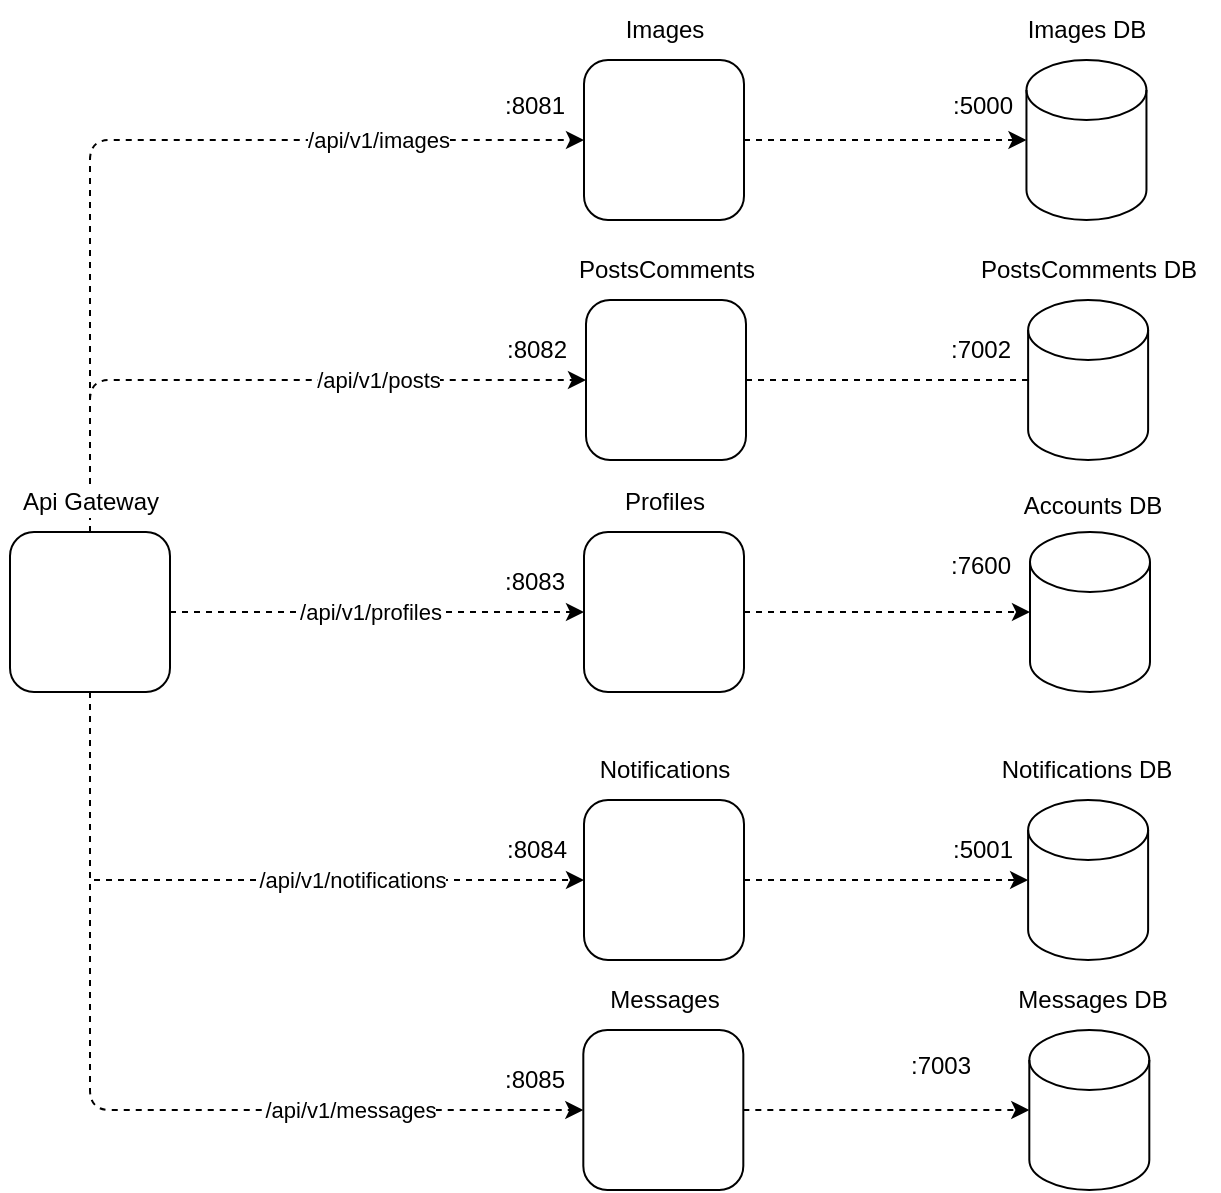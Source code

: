<mxfile version="23.1.8" type="device">
  <diagram name="Page-1" id="Ttw_aE6rqvcBwnKLxW0r">
    <mxGraphModel dx="1232" dy="1103" grid="1" gridSize="10" guides="1" tooltips="1" connect="1" arrows="1" fold="1" page="1" pageScale="1" pageWidth="850" pageHeight="1100" background="none" math="0" shadow="0">
      <root>
        <mxCell id="0" />
        <mxCell id="1" parent="0" />
        <mxCell id="OAyemQKHWFvuIIcFraut-11" value="Messages" style="text;html=1;align=center;verticalAlign=middle;resizable=0;points=[];autosize=1;strokeColor=none;fillColor=none;rounded=1;" parent="1" vertex="1">
          <mxGeometry x="296.8" y="495" width="80" height="30" as="geometry" />
        </mxCell>
        <mxCell id="idN_Pmo93XtqGvBL-N7H-6" value="" style="group;rounded=1;" parent="1" vertex="1" connectable="0">
          <mxGeometry x="297" y="276" width="80" height="80" as="geometry" />
        </mxCell>
        <mxCell id="idN_Pmo93XtqGvBL-N7H-7" value="" style="whiteSpace=wrap;html=1;aspect=fixed;rounded=1;" parent="idN_Pmo93XtqGvBL-N7H-6" vertex="1">
          <mxGeometry width="80" height="80" as="geometry" />
        </mxCell>
        <mxCell id="idN_Pmo93XtqGvBL-N7H-8" value="" style="shape=image;verticalLabelPosition=bottom;labelBackgroundColor=default;verticalAlign=top;aspect=fixed;imageAspect=0;image=https://dz2cdn1.dzone.com/storage/temp/12434118-spring-boot-logo.png;rounded=1;" parent="idN_Pmo93XtqGvBL-N7H-6" vertex="1">
          <mxGeometry x="8" y="10.39" width="66" height="59.22" as="geometry" />
        </mxCell>
        <mxCell id="wCPlmdOPVkwyaepSKfXg-5" style="edgeStyle=orthogonalEdgeStyle;rounded=1;orthogonalLoop=1;jettySize=auto;html=1;exitX=0.5;exitY=0;exitDx=0;exitDy=0;entryX=0;entryY=0.5;entryDx=0;entryDy=0;dashed=1;" parent="1" source="idN_Pmo93XtqGvBL-N7H-2" target="wCPlmdOPVkwyaepSKfXg-2" edge="1">
          <mxGeometry relative="1" as="geometry" />
        </mxCell>
        <mxCell id="wCPlmdOPVkwyaepSKfXg-6" value="/api/v1/images" style="edgeLabel;html=1;align=center;verticalAlign=middle;resizable=0;points=[];rounded=1;" parent="wCPlmdOPVkwyaepSKfXg-5" vertex="1" connectable="0">
          <mxGeometry x="0.534" y="1" relative="1" as="geometry">
            <mxPoint y="1" as="offset" />
          </mxGeometry>
        </mxCell>
        <mxCell id="OAyemQKHWFvuIIcFraut-35" style="edgeStyle=orthogonalEdgeStyle;rounded=1;orthogonalLoop=1;jettySize=auto;html=1;entryX=0;entryY=0.5;entryDx=0;entryDy=0;dashed=1;" parent="1" source="idN_Pmo93XtqGvBL-N7H-2" target="OAyemQKHWFvuIIcFraut-9" edge="1">
          <mxGeometry relative="1" as="geometry">
            <Array as="points">
              <mxPoint x="50" y="565" />
            </Array>
          </mxGeometry>
        </mxCell>
        <mxCell id="OAyemQKHWFvuIIcFraut-37" value="/api/v1/messages" style="edgeLabel;html=1;align=center;verticalAlign=middle;resizable=0;points=[];spacingLeft=0;rounded=1;" parent="OAyemQKHWFvuIIcFraut-35" vertex="1" connectable="0">
          <mxGeometry x="0.425" y="2" relative="1" as="geometry">
            <mxPoint x="14" y="2" as="offset" />
          </mxGeometry>
        </mxCell>
        <mxCell id="Z0Hi446MY7My75_P3VG--3" style="edgeStyle=orthogonalEdgeStyle;rounded=0;orthogonalLoop=1;jettySize=auto;html=1;entryX=0;entryY=0.5;entryDx=0;entryDy=0;dashed=1;" parent="1" source="idN_Pmo93XtqGvBL-N7H-2" target="idN_Pmo93XtqGvBL-N7H-7" edge="1">
          <mxGeometry relative="1" as="geometry" />
        </mxCell>
        <mxCell id="Z0Hi446MY7My75_P3VG--5" value="/api/v1/profiles" style="edgeLabel;html=1;align=center;verticalAlign=middle;resizable=0;points=[];" parent="Z0Hi446MY7My75_P3VG--3" vertex="1" connectable="0">
          <mxGeometry x="-0.328" relative="1" as="geometry">
            <mxPoint x="30" as="offset" />
          </mxGeometry>
        </mxCell>
        <mxCell id="Z0Hi446MY7My75_P3VG--11" style="edgeStyle=orthogonalEdgeStyle;rounded=0;orthogonalLoop=1;jettySize=auto;html=1;entryX=0;entryY=0.5;entryDx=0;entryDy=0;dashed=1;" parent="1" source="idN_Pmo93XtqGvBL-N7H-2" target="Z0Hi446MY7My75_P3VG--8" edge="1">
          <mxGeometry relative="1" as="geometry">
            <Array as="points">
              <mxPoint x="50" y="450" />
            </Array>
          </mxGeometry>
        </mxCell>
        <mxCell id="Z0Hi446MY7My75_P3VG--12" value="/api/v1/notifications" style="edgeLabel;html=1;align=center;verticalAlign=middle;resizable=0;points=[];" parent="Z0Hi446MY7My75_P3VG--11" vertex="1" connectable="0">
          <mxGeometry x="0.141" y="2" relative="1" as="geometry">
            <mxPoint x="30" y="2" as="offset" />
          </mxGeometry>
        </mxCell>
        <mxCell id="idN_Pmo93XtqGvBL-N7H-2" value="" style="whiteSpace=wrap;html=1;aspect=fixed;rounded=1;" parent="1" vertex="1">
          <mxGeometry x="10" y="276" width="80" height="80" as="geometry" />
        </mxCell>
        <mxCell id="idN_Pmo93XtqGvBL-N7H-3" value="" style="shape=image;verticalLabelPosition=bottom;labelBackgroundColor=default;verticalAlign=top;aspect=fixed;imageAspect=0;image=https://miro.medium.com/v2/resize:fit:933/1*nOj3vVVLRDoBeyshUt2dlw.png;rounded=1;" parent="1" vertex="1">
          <mxGeometry x="15" y="286" width="63.68" height="60" as="geometry" />
        </mxCell>
        <mxCell id="idN_Pmo93XtqGvBL-N7H-73" value="Accounts DB" style="text;html=1;align=center;verticalAlign=middle;resizable=0;points=[];autosize=1;strokeColor=none;fillColor=none;rounded=1;" parent="1" vertex="1">
          <mxGeometry x="505.87" y="248" width="90" height="30" as="geometry" />
        </mxCell>
        <mxCell id="idN_Pmo93XtqGvBL-N7H-91" value="" style="group;rounded=1;" parent="1" vertex="1" connectable="0">
          <mxGeometry x="519.66" y="525" width="62.73" height="80" as="geometry" />
        </mxCell>
        <mxCell id="idN_Pmo93XtqGvBL-N7H-86" value="" style="shape=cylinder3;whiteSpace=wrap;html=1;boundedLbl=1;backgroundOutline=1;size=15;rounded=1;" parent="idN_Pmo93XtqGvBL-N7H-91" vertex="1">
          <mxGeometry width="60" height="80" as="geometry" />
        </mxCell>
        <mxCell id="XSovNdl2Qlj_DUBSzf-2-4" value="" style="shape=image;verticalLabelPosition=bottom;labelBackgroundColor=default;verticalAlign=top;aspect=fixed;imageAspect=0;image=https://upload.wikimedia.org/wikipedia/commons/thumb/5/5e/Cassandra_logo.svg/2560px-Cassandra_logo.svg.png;rounded=1;" parent="idN_Pmo93XtqGvBL-N7H-91" vertex="1">
          <mxGeometry x="3.61" y="30" width="59.12" height="39.61" as="geometry" />
        </mxCell>
        <mxCell id="idN_Pmo93XtqGvBL-N7H-92" value="" style="group;rounded=1;" parent="1" vertex="1" connectable="0">
          <mxGeometry x="520" y="276" width="62" height="80" as="geometry" />
        </mxCell>
        <mxCell id="idN_Pmo93XtqGvBL-N7H-61" value="" style="shape=cylinder3;whiteSpace=wrap;html=1;boundedLbl=1;backgroundOutline=1;size=15;rounded=1;" parent="idN_Pmo93XtqGvBL-N7H-92" vertex="1">
          <mxGeometry width="60" height="80" as="geometry" />
        </mxCell>
        <mxCell id="OAyemQKHWFvuIIcFraut-1" value="" style="shape=image;verticalLabelPosition=bottom;labelBackgroundColor=default;verticalAlign=top;aspect=fixed;imageAspect=0;image=https://upload.wikimedia.org/wikipedia/commons/e/e5/Neo4j-logo_color.png;rounded=1;" parent="idN_Pmo93XtqGvBL-N7H-92" vertex="1">
          <mxGeometry x="5.5" y="44.88" width="51" height="19.14" as="geometry" />
        </mxCell>
        <mxCell id="idN_Pmo93XtqGvBL-N7H-96" value=":7600" style="text;html=1;align=center;verticalAlign=middle;resizable=0;points=[];autosize=1;strokeColor=none;fillColor=none;rounded=1;" parent="1" vertex="1">
          <mxGeometry x="470" y="278" width="50" height="30" as="geometry" />
        </mxCell>
        <mxCell id="idN_Pmo93XtqGvBL-N7H-88" value="Messages DB" style="text;html=1;align=center;verticalAlign=middle;resizable=0;points=[];autosize=1;strokeColor=none;fillColor=none;labelBackgroundColor=default;rounded=1;" parent="1" vertex="1">
          <mxGeometry x="500.53" y="495" width="100" height="30" as="geometry" />
        </mxCell>
        <mxCell id="wCPlmdOPVkwyaepSKfXg-1" value="" style="group;rounded=1;" parent="1" vertex="1" connectable="0">
          <mxGeometry x="297" y="40" width="80" height="80" as="geometry" />
        </mxCell>
        <mxCell id="wCPlmdOPVkwyaepSKfXg-2" value="" style="whiteSpace=wrap;html=1;aspect=fixed;rounded=1;" parent="wCPlmdOPVkwyaepSKfXg-1" vertex="1">
          <mxGeometry width="80" height="80" as="geometry" />
        </mxCell>
        <mxCell id="wCPlmdOPVkwyaepSKfXg-3" value="" style="shape=image;verticalLabelPosition=bottom;labelBackgroundColor=default;verticalAlign=top;aspect=fixed;imageAspect=0;image=https://dz2cdn1.dzone.com/storage/temp/12434118-spring-boot-logo.png;rounded=1;" parent="wCPlmdOPVkwyaepSKfXg-1" vertex="1">
          <mxGeometry x="8" y="10.39" width="66" height="59.22" as="geometry" />
        </mxCell>
        <mxCell id="OAyemQKHWFvuIIcFraut-77" style="edgeStyle=orthogonalEdgeStyle;rounded=1;orthogonalLoop=1;jettySize=auto;html=1;entryX=0;entryY=0.5;entryDx=0;entryDy=0;dashed=1;" parent="1" source="idN_Pmo93XtqGvBL-N7H-4" target="OAyemQKHWFvuIIcFraut-74" edge="1">
          <mxGeometry relative="1" as="geometry">
            <Array as="points">
              <mxPoint x="50" y="200" />
            </Array>
          </mxGeometry>
        </mxCell>
        <mxCell id="OAyemQKHWFvuIIcFraut-78" value="/api/v1/posts" style="edgeLabel;html=1;align=center;verticalAlign=middle;resizable=0;points=[];rounded=1;" parent="OAyemQKHWFvuIIcFraut-77" vertex="1" connectable="0">
          <mxGeometry x="0.511" relative="1" as="geometry">
            <mxPoint x="-32" as="offset" />
          </mxGeometry>
        </mxCell>
        <mxCell id="idN_Pmo93XtqGvBL-N7H-4" value="Api Gateway" style="text;html=1;align=center;verticalAlign=middle;resizable=0;points=[];autosize=1;strokeColor=none;fillColor=none;labelBackgroundColor=default;rounded=1;" parent="1" vertex="1">
          <mxGeometry x="5" y="246" width="90" height="30" as="geometry" />
        </mxCell>
        <mxCell id="wCPlmdOPVkwyaepSKfXg-7" value="" style="shape=cylinder3;whiteSpace=wrap;html=1;boundedLbl=1;backgroundOutline=1;size=15;rounded=1;" parent="1" vertex="1">
          <mxGeometry x="518.23" y="40" width="60" height="80" as="geometry" />
        </mxCell>
        <mxCell id="wCPlmdOPVkwyaepSKfXg-8" style="edgeStyle=orthogonalEdgeStyle;rounded=1;orthogonalLoop=1;jettySize=auto;html=1;entryX=0;entryY=0.5;entryDx=0;entryDy=0;entryPerimeter=0;dashed=1;" parent="1" source="wCPlmdOPVkwyaepSKfXg-2" target="wCPlmdOPVkwyaepSKfXg-7" edge="1">
          <mxGeometry relative="1" as="geometry" />
        </mxCell>
        <mxCell id="wCPlmdOPVkwyaepSKfXg-9" value=":5000" style="text;html=1;align=center;verticalAlign=middle;resizable=0;points=[];autosize=1;strokeColor=none;fillColor=none;rounded=1;" parent="1" vertex="1">
          <mxGeometry x="470.73" y="48" width="50" height="30" as="geometry" />
        </mxCell>
        <mxCell id="wCPlmdOPVkwyaepSKfXg-12" value="Images DB" style="text;html=1;align=center;verticalAlign=middle;resizable=0;points=[];autosize=1;strokeColor=none;fillColor=none;rounded=1;" parent="1" vertex="1">
          <mxGeometry x="508.23" y="10" width="80" height="30" as="geometry" />
        </mxCell>
        <mxCell id="XSovNdl2Qlj_DUBSzf-2-11" value=":7003" style="text;html=1;align=center;verticalAlign=middle;resizable=0;points=[];autosize=1;strokeColor=none;fillColor=none;rounded=1;" parent="1" vertex="1">
          <mxGeometry x="449.66" y="528" width="50" height="30" as="geometry" />
        </mxCell>
        <mxCell id="OAyemQKHWFvuIIcFraut-8" value="" style="group;rounded=1;" parent="1" vertex="1" connectable="0">
          <mxGeometry x="296.66" y="525" width="80" height="80" as="geometry" />
        </mxCell>
        <mxCell id="OAyemQKHWFvuIIcFraut-9" value="" style="whiteSpace=wrap;html=1;aspect=fixed;rounded=1;" parent="OAyemQKHWFvuIIcFraut-8" vertex="1">
          <mxGeometry width="80" height="80" as="geometry" />
        </mxCell>
        <mxCell id="OAyemQKHWFvuIIcFraut-10" value="" style="shape=image;verticalLabelPosition=bottom;labelBackgroundColor=default;verticalAlign=top;aspect=fixed;imageAspect=0;image=https://dz2cdn1.dzone.com/storage/temp/12434118-spring-boot-logo.png;rounded=1;" parent="OAyemQKHWFvuIIcFraut-8" vertex="1">
          <mxGeometry x="8" y="10.39" width="66" height="59.22" as="geometry" />
        </mxCell>
        <mxCell id="OAyemQKHWFvuIIcFraut-79" value="" style="shape=cylinder3;whiteSpace=wrap;html=1;boundedLbl=1;backgroundOutline=1;size=15;rounded=1;" parent="1" vertex="1">
          <mxGeometry x="519.06" y="160" width="60" height="80" as="geometry" />
        </mxCell>
        <mxCell id="OAyemQKHWFvuIIcFraut-81" value="" style="shape=image;verticalLabelPosition=bottom;labelBackgroundColor=default;verticalAlign=top;aspect=fixed;imageAspect=0;image=https://upload.wikimedia.org/wikipedia/commons/thumb/5/5e/Cassandra_logo.svg/2560px-Cassandra_logo.svg.png;rounded=1;" parent="1" vertex="1">
          <mxGeometry x="520.73" y="190" width="60.28" height="40.39" as="geometry" />
        </mxCell>
        <mxCell id="OAyemQKHWFvuIIcFraut-76" value="PostsComments" style="text;html=1;align=center;verticalAlign=middle;resizable=0;points=[];autosize=1;strokeColor=none;fillColor=none;rounded=1;" parent="1" vertex="1">
          <mxGeometry x="283" y="130" width="110" height="30" as="geometry" />
        </mxCell>
        <mxCell id="OAyemQKHWFvuIIcFraut-92" style="edgeStyle=orthogonalEdgeStyle;rounded=1;orthogonalLoop=1;jettySize=auto;html=1;entryX=0;entryY=0.5;entryDx=0;entryDy=0;entryPerimeter=0;dashed=1;exitX=1;exitY=0.5;exitDx=0;exitDy=0;endArrow=none;endFill=0;" parent="1" source="OAyemQKHWFvuIIcFraut-74" target="OAyemQKHWFvuIIcFraut-79" edge="1">
          <mxGeometry relative="1" as="geometry">
            <mxPoint x="400" y="200" as="sourcePoint" />
          </mxGeometry>
        </mxCell>
        <mxCell id="OAyemQKHWFvuIIcFraut-93" value="PostsComments DB" style="text;html=1;align=center;verticalAlign=middle;resizable=0;points=[];autosize=1;strokeColor=none;fillColor=none;rounded=1;" parent="1" vertex="1">
          <mxGeometry x="484.06" y="130" width="130" height="30" as="geometry" />
        </mxCell>
        <mxCell id="WHBx3Jzn8b41asdDch7U-1" value=":7002" style="text;html=1;align=center;verticalAlign=middle;resizable=0;points=[];autosize=1;strokeColor=none;fillColor=none;rounded=1;" parent="1" vertex="1">
          <mxGeometry x="470" y="170" width="50" height="30" as="geometry" />
        </mxCell>
        <mxCell id="WHBx3Jzn8b41asdDch7U-2" value="Profiles" style="text;html=1;align=center;verticalAlign=middle;resizable=0;points=[];autosize=1;strokeColor=none;fillColor=none;rounded=1;" parent="1" vertex="1">
          <mxGeometry x="307" y="246" width="60" height="30" as="geometry" />
        </mxCell>
        <mxCell id="wCPlmdOPVkwyaepSKfXg-4" value="Images" style="text;html=1;align=center;verticalAlign=middle;resizable=0;points=[];autosize=1;strokeColor=none;fillColor=none;rounded=1;" parent="1" vertex="1">
          <mxGeometry x="307" y="10" width="60" height="30" as="geometry" />
        </mxCell>
        <mxCell id="WHBx3Jzn8b41asdDch7U-19" style="edgeStyle=orthogonalEdgeStyle;rounded=1;orthogonalLoop=1;jettySize=auto;html=1;exitX=1;exitY=0.5;exitDx=0;exitDy=0;entryX=0;entryY=0.5;entryDx=0;entryDy=0;entryPerimeter=0;dashed=1;" parent="1" source="OAyemQKHWFvuIIcFraut-9" target="idN_Pmo93XtqGvBL-N7H-86" edge="1">
          <mxGeometry relative="1" as="geometry" />
        </mxCell>
        <mxCell id="Z0Hi446MY7My75_P3VG--1" value="" style="shape=image;verticalLabelPosition=bottom;labelBackgroundColor=default;verticalAlign=top;aspect=fixed;imageAspect=0;image=https://upload.wikimedia.org/wikipedia/commons/thumb/2/29/Postgresql_elephant.svg/1200px-Postgresql_elephant.svg.png;" parent="1" vertex="1">
          <mxGeometry x="524" y="70" width="48.46" height="50" as="geometry" />
        </mxCell>
        <mxCell id="Z0Hi446MY7My75_P3VG--2" value="" style="group" parent="1" vertex="1" connectable="0">
          <mxGeometry x="298" y="160" width="80" height="80" as="geometry" />
        </mxCell>
        <mxCell id="OAyemQKHWFvuIIcFraut-74" value="" style="whiteSpace=wrap;html=1;aspect=fixed;rounded=1;" parent="Z0Hi446MY7My75_P3VG--2" vertex="1">
          <mxGeometry width="80" height="80" as="geometry" />
        </mxCell>
        <mxCell id="OAyemQKHWFvuIIcFraut-75" value="" style="shape=image;verticalLabelPosition=bottom;labelBackgroundColor=default;verticalAlign=top;aspect=fixed;imageAspect=0;image=https://dz2cdn1.dzone.com/storage/temp/12434118-spring-boot-logo.png;rounded=1;" parent="Z0Hi446MY7My75_P3VG--2" vertex="1">
          <mxGeometry x="8" y="10.39" width="66" height="59.22" as="geometry" />
        </mxCell>
        <mxCell id="Z0Hi446MY7My75_P3VG--4" style="edgeStyle=orthogonalEdgeStyle;rounded=0;orthogonalLoop=1;jettySize=auto;html=1;entryX=0;entryY=0.5;entryDx=0;entryDy=0;entryPerimeter=0;exitX=1;exitY=0.5;exitDx=0;exitDy=0;dashed=1;" parent="1" source="idN_Pmo93XtqGvBL-N7H-7" target="idN_Pmo93XtqGvBL-N7H-61" edge="1">
          <mxGeometry relative="1" as="geometry">
            <mxPoint x="380" y="316" as="sourcePoint" />
          </mxGeometry>
        </mxCell>
        <mxCell id="Z0Hi446MY7My75_P3VG--7" value="" style="group;rounded=1;" parent="1" vertex="1" connectable="0">
          <mxGeometry x="297" y="410" width="80" height="80" as="geometry" />
        </mxCell>
        <mxCell id="Z0Hi446MY7My75_P3VG--8" value="" style="whiteSpace=wrap;html=1;aspect=fixed;rounded=1;" parent="Z0Hi446MY7My75_P3VG--7" vertex="1">
          <mxGeometry width="80" height="80" as="geometry" />
        </mxCell>
        <mxCell id="Z0Hi446MY7My75_P3VG--9" value="" style="shape=image;verticalLabelPosition=bottom;labelBackgroundColor=default;verticalAlign=top;aspect=fixed;imageAspect=0;image=https://dz2cdn1.dzone.com/storage/temp/12434118-spring-boot-logo.png;rounded=1;" parent="Z0Hi446MY7My75_P3VG--7" vertex="1">
          <mxGeometry x="8" y="10.39" width="66" height="59.22" as="geometry" />
        </mxCell>
        <mxCell id="Z0Hi446MY7My75_P3VG--10" value="Notifications" style="text;html=1;align=center;verticalAlign=middle;resizable=0;points=[];autosize=1;strokeColor=none;fillColor=none;" parent="1" vertex="1">
          <mxGeometry x="292" y="380" width="90" height="30" as="geometry" />
        </mxCell>
        <mxCell id="Z0Hi446MY7My75_P3VG--13" value="" style="shape=cylinder3;whiteSpace=wrap;html=1;boundedLbl=1;backgroundOutline=1;size=15;rounded=1;" parent="1" vertex="1">
          <mxGeometry x="519.06" y="410" width="60" height="80" as="geometry" />
        </mxCell>
        <mxCell id="Z0Hi446MY7My75_P3VG--14" value="" style="shape=image;verticalLabelPosition=bottom;labelBackgroundColor=default;verticalAlign=top;aspect=fixed;imageAspect=0;image=https://upload.wikimedia.org/wikipedia/commons/thumb/2/29/Postgresql_elephant.svg/1200px-Postgresql_elephant.svg.png;" parent="1" vertex="1">
          <mxGeometry x="524.83" y="440" width="48.46" height="50" as="geometry" />
        </mxCell>
        <mxCell id="Z0Hi446MY7My75_P3VG--15" value="Notifications DB" style="text;html=1;align=center;verticalAlign=middle;resizable=0;points=[];autosize=1;strokeColor=none;fillColor=none;" parent="1" vertex="1">
          <mxGeometry x="493.23" y="380" width="110" height="30" as="geometry" />
        </mxCell>
        <mxCell id="Z0Hi446MY7My75_P3VG--16" style="edgeStyle=orthogonalEdgeStyle;rounded=0;orthogonalLoop=1;jettySize=auto;html=1;entryX=0;entryY=0.5;entryDx=0;entryDy=0;entryPerimeter=0;exitX=1;exitY=0.5;exitDx=0;exitDy=0;dashed=1;" parent="1" source="Z0Hi446MY7My75_P3VG--8" target="Z0Hi446MY7My75_P3VG--13" edge="1">
          <mxGeometry relative="1" as="geometry" />
        </mxCell>
        <mxCell id="Z0Hi446MY7My75_P3VG--17" value=":5001" style="text;html=1;align=center;verticalAlign=middle;resizable=0;points=[];autosize=1;strokeColor=none;fillColor=none;" parent="1" vertex="1">
          <mxGeometry x="470.73" y="420" width="50" height="30" as="geometry" />
        </mxCell>
        <mxCell id="Pv2S4vxZLGWeAeNcaKIc-1" value=":8081" style="text;html=1;align=center;verticalAlign=middle;resizable=0;points=[];autosize=1;strokeColor=none;fillColor=none;" vertex="1" parent="1">
          <mxGeometry x="246.66" y="48" width="50" height="30" as="geometry" />
        </mxCell>
        <mxCell id="Pv2S4vxZLGWeAeNcaKIc-2" value=":8082" style="text;html=1;align=center;verticalAlign=middle;resizable=0;points=[];autosize=1;strokeColor=none;fillColor=none;" vertex="1" parent="1">
          <mxGeometry x="248" y="170" width="50" height="30" as="geometry" />
        </mxCell>
        <mxCell id="Pv2S4vxZLGWeAeNcaKIc-3" value=":8083" style="text;html=1;align=center;verticalAlign=middle;resizable=0;points=[];autosize=1;strokeColor=none;fillColor=none;" vertex="1" parent="1">
          <mxGeometry x="246.66" y="286" width="50" height="30" as="geometry" />
        </mxCell>
        <mxCell id="Pv2S4vxZLGWeAeNcaKIc-4" value=":8084" style="text;html=1;align=center;verticalAlign=middle;resizable=0;points=[];autosize=1;strokeColor=none;fillColor=none;" vertex="1" parent="1">
          <mxGeometry x="248" y="420" width="50" height="30" as="geometry" />
        </mxCell>
        <mxCell id="Pv2S4vxZLGWeAeNcaKIc-5" value=":8085" style="text;html=1;align=center;verticalAlign=middle;resizable=0;points=[];autosize=1;strokeColor=none;fillColor=none;" vertex="1" parent="1">
          <mxGeometry x="246.66" y="535" width="50" height="30" as="geometry" />
        </mxCell>
      </root>
    </mxGraphModel>
  </diagram>
</mxfile>
